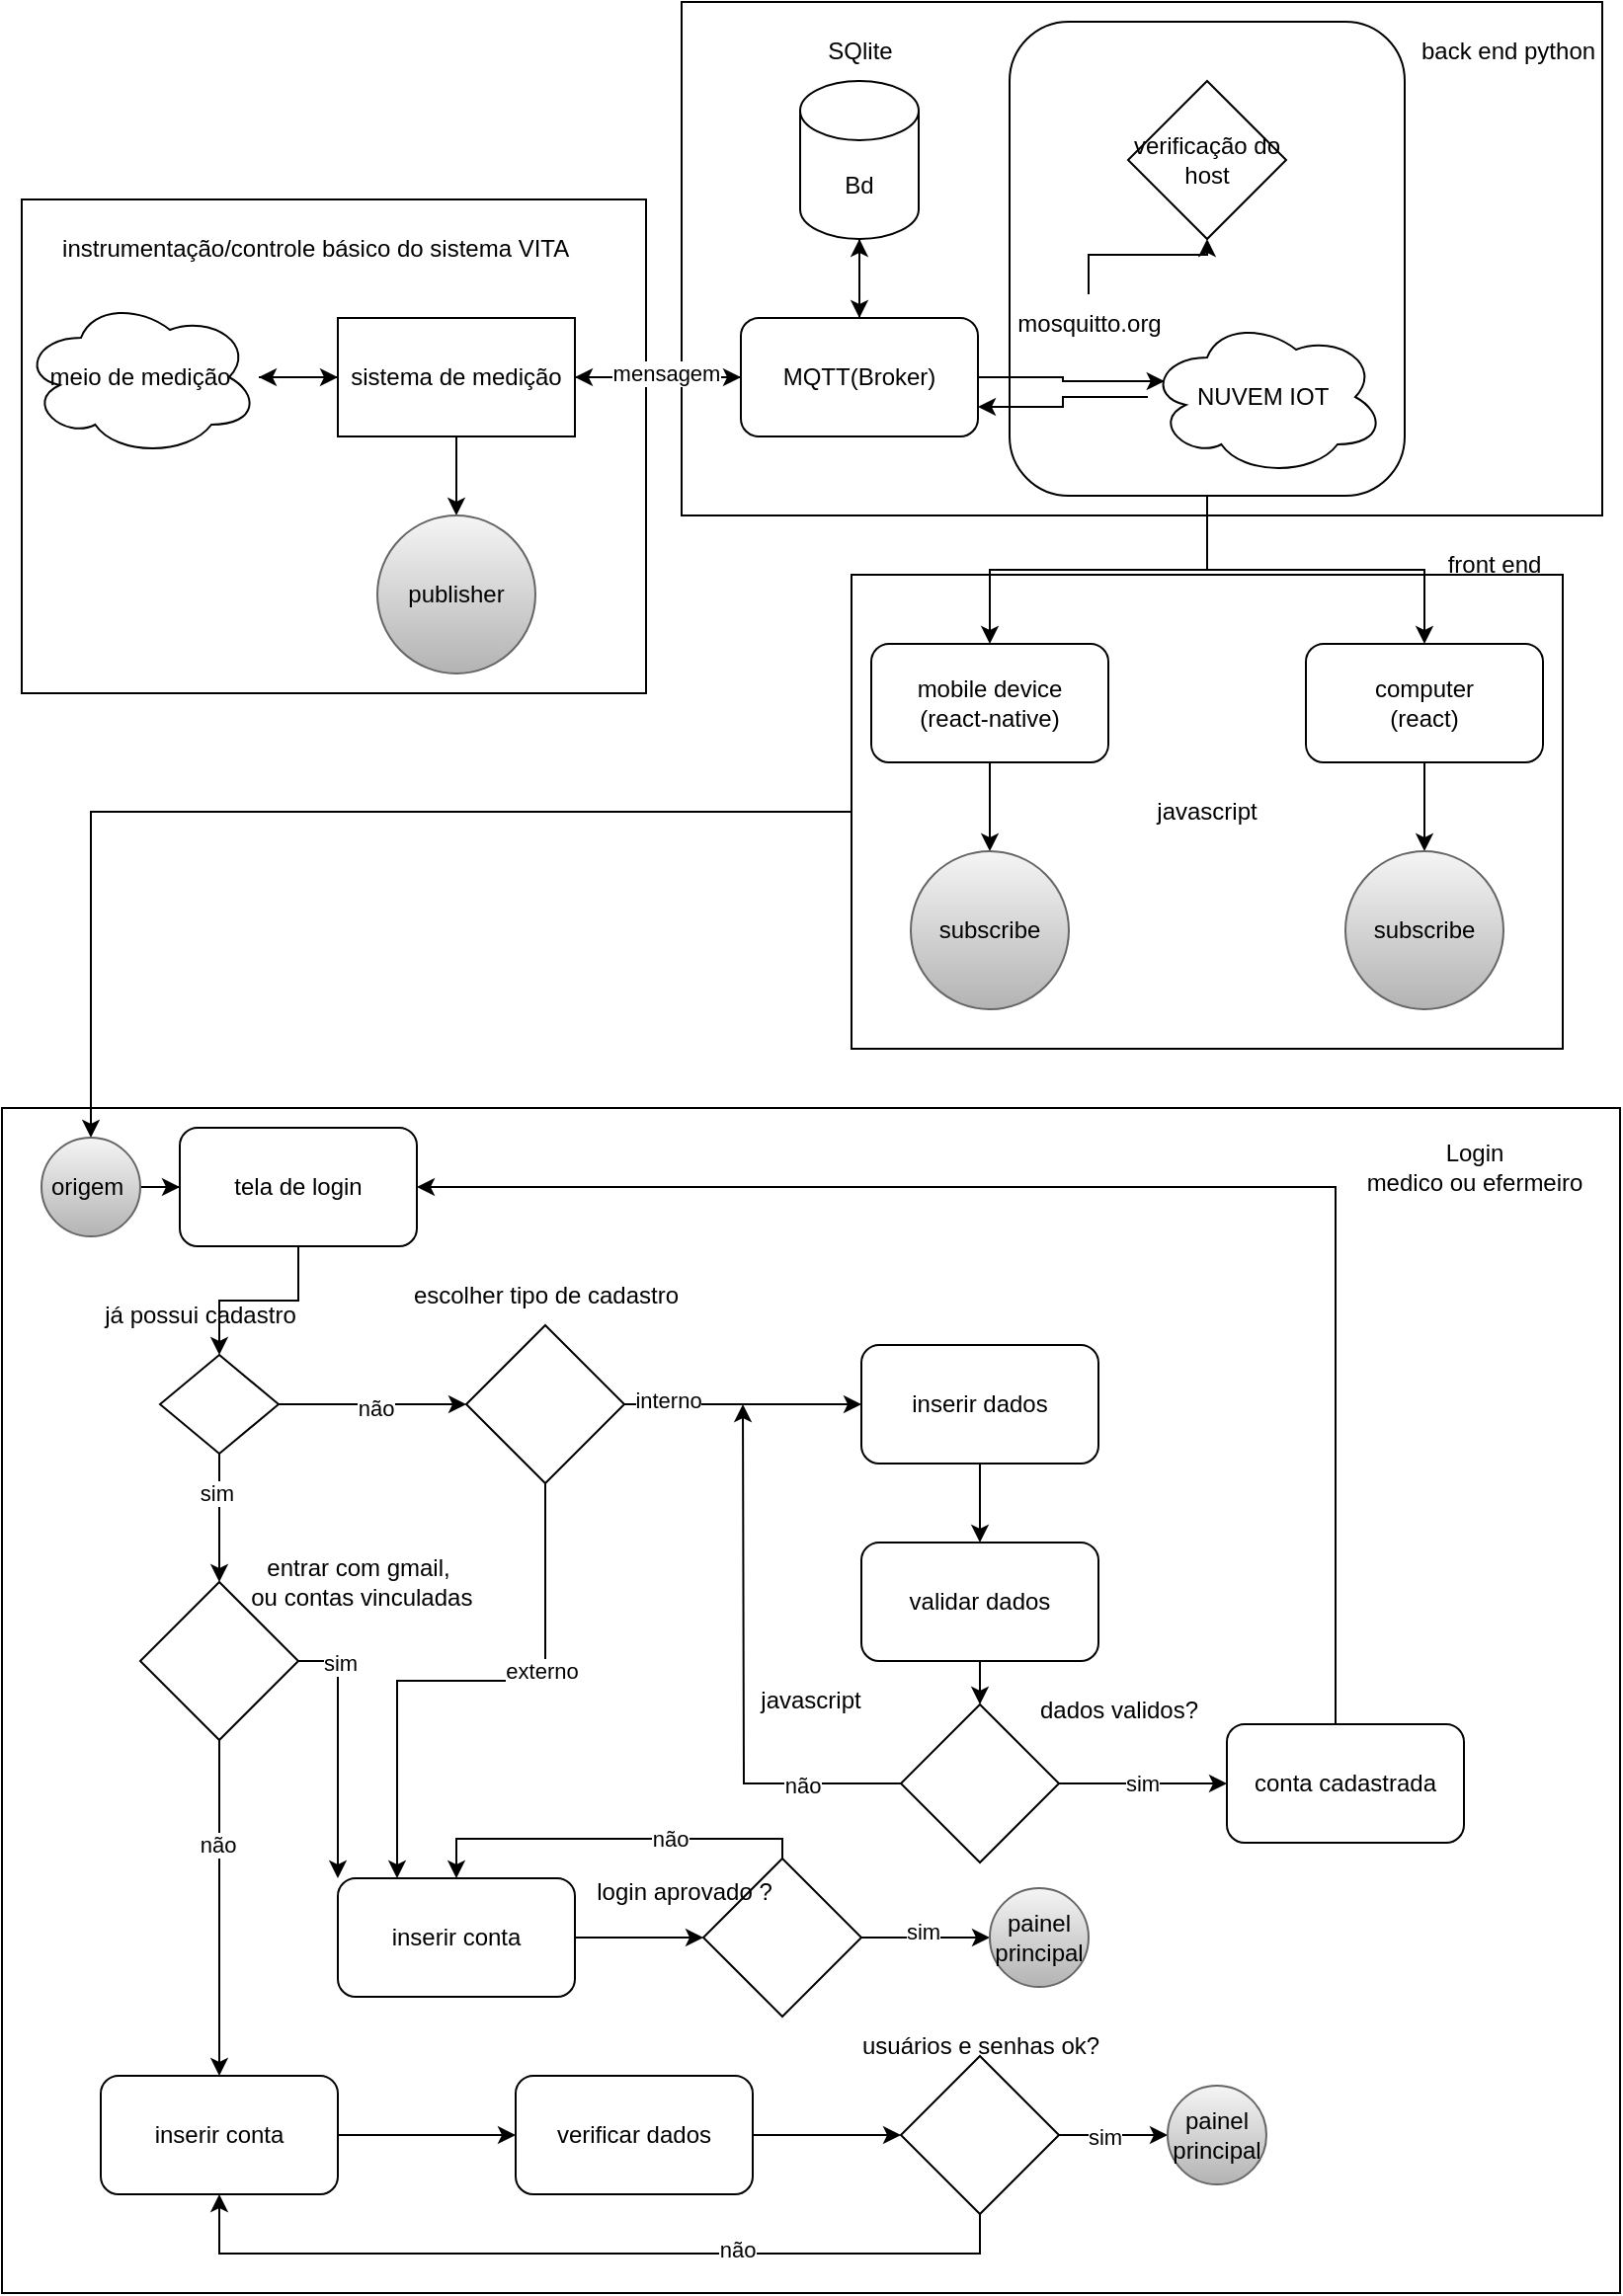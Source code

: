 <mxfile version="21.6.9" type="github">
  <diagram name="Página-1" id="vkvNMpYVFL-B9xI8rlxZ">
    <mxGraphModel dx="1434" dy="790" grid="1" gridSize="10" guides="1" tooltips="1" connect="1" arrows="1" fold="1" page="1" pageScale="1" pageWidth="827" pageHeight="1169" math="0" shadow="0">
      <root>
        <mxCell id="0" />
        <mxCell id="1" parent="0" />
        <mxCell id="O0o5usGwUWFRgqlisLrA-45" value="javascript" style="rounded=0;whiteSpace=wrap;html=1;" parent="1" vertex="1">
          <mxGeometry y="560" width="819" height="600" as="geometry" />
        </mxCell>
        <mxCell id="O0o5usGwUWFRgqlisLrA-43" value="" style="rounded=0;whiteSpace=wrap;html=1;" parent="1" vertex="1">
          <mxGeometry x="10" y="100" width="316" height="250" as="geometry" />
        </mxCell>
        <mxCell id="O0o5usGwUWFRgqlisLrA-32" value="" style="rounded=0;whiteSpace=wrap;html=1;" parent="1" vertex="1">
          <mxGeometry x="344" width="466" height="260" as="geometry" />
        </mxCell>
        <mxCell id="O0o5usGwUWFRgqlisLrA-107" style="edgeStyle=orthogonalEdgeStyle;rounded=0;orthogonalLoop=1;jettySize=auto;html=1;" parent="1" source="O0o5usGwUWFRgqlisLrA-30" target="O0o5usGwUWFRgqlisLrA-51" edge="1">
          <mxGeometry relative="1" as="geometry" />
        </mxCell>
        <mxCell id="O0o5usGwUWFRgqlisLrA-30" value="javascript" style="rounded=0;whiteSpace=wrap;html=1;" parent="1" vertex="1">
          <mxGeometry x="430" y="290" width="360" height="240" as="geometry" />
        </mxCell>
        <mxCell id="O0o5usGwUWFRgqlisLrA-28" style="edgeStyle=orthogonalEdgeStyle;rounded=0;orthogonalLoop=1;jettySize=auto;html=1;entryX=0.5;entryY=0;entryDx=0;entryDy=0;" parent="1" source="O0o5usGwUWFRgqlisLrA-24" target="O0o5usGwUWFRgqlisLrA-26" edge="1">
          <mxGeometry relative="1" as="geometry" />
        </mxCell>
        <mxCell id="O0o5usGwUWFRgqlisLrA-29" style="edgeStyle=orthogonalEdgeStyle;rounded=0;orthogonalLoop=1;jettySize=auto;html=1;entryX=0.5;entryY=0;entryDx=0;entryDy=0;" parent="1" source="O0o5usGwUWFRgqlisLrA-24" target="O0o5usGwUWFRgqlisLrA-27" edge="1">
          <mxGeometry relative="1" as="geometry" />
        </mxCell>
        <mxCell id="O0o5usGwUWFRgqlisLrA-24" value="" style="rounded=1;whiteSpace=wrap;html=1;" parent="1" vertex="1">
          <mxGeometry x="510" y="10" width="200" height="240" as="geometry" />
        </mxCell>
        <mxCell id="O0o5usGwUWFRgqlisLrA-4" style="edgeStyle=orthogonalEdgeStyle;rounded=0;orthogonalLoop=1;jettySize=auto;html=1;" parent="1" source="O0o5usGwUWFRgqlisLrA-1" target="O0o5usGwUWFRgqlisLrA-2" edge="1">
          <mxGeometry relative="1" as="geometry" />
        </mxCell>
        <mxCell id="O0o5usGwUWFRgqlisLrA-1" value="Bd" style="shape=cylinder3;whiteSpace=wrap;html=1;boundedLbl=1;backgroundOutline=1;size=15;" parent="1" vertex="1">
          <mxGeometry x="404" y="40" width="60" height="80" as="geometry" />
        </mxCell>
        <mxCell id="O0o5usGwUWFRgqlisLrA-5" style="edgeStyle=orthogonalEdgeStyle;rounded=0;orthogonalLoop=1;jettySize=auto;html=1;entryX=0.5;entryY=1;entryDx=0;entryDy=0;entryPerimeter=0;" parent="1" source="O0o5usGwUWFRgqlisLrA-2" target="O0o5usGwUWFRgqlisLrA-1" edge="1">
          <mxGeometry relative="1" as="geometry" />
        </mxCell>
        <mxCell id="O0o5usGwUWFRgqlisLrA-7" style="edgeStyle=orthogonalEdgeStyle;rounded=0;orthogonalLoop=1;jettySize=auto;html=1;entryX=0.07;entryY=0.4;entryDx=0;entryDy=0;entryPerimeter=0;" parent="1" source="O0o5usGwUWFRgqlisLrA-2" target="O0o5usGwUWFRgqlisLrA-3" edge="1">
          <mxGeometry relative="1" as="geometry" />
        </mxCell>
        <mxCell id="O0o5usGwUWFRgqlisLrA-11" style="edgeStyle=orthogonalEdgeStyle;rounded=0;orthogonalLoop=1;jettySize=auto;html=1;entryX=1;entryY=0.5;entryDx=0;entryDy=0;" parent="1" source="O0o5usGwUWFRgqlisLrA-2" target="O0o5usGwUWFRgqlisLrA-9" edge="1">
          <mxGeometry relative="1" as="geometry" />
        </mxCell>
        <mxCell id="O0o5usGwUWFRgqlisLrA-2" value="MQTT(Broker)" style="rounded=1;whiteSpace=wrap;html=1;" parent="1" vertex="1">
          <mxGeometry x="374" y="160" width="120" height="60" as="geometry" />
        </mxCell>
        <mxCell id="O0o5usGwUWFRgqlisLrA-8" style="edgeStyle=orthogonalEdgeStyle;rounded=0;orthogonalLoop=1;jettySize=auto;html=1;entryX=1;entryY=0.75;entryDx=0;entryDy=0;" parent="1" source="O0o5usGwUWFRgqlisLrA-3" target="O0o5usGwUWFRgqlisLrA-2" edge="1">
          <mxGeometry relative="1" as="geometry" />
        </mxCell>
        <mxCell id="O0o5usGwUWFRgqlisLrA-3" value="NUVEM IOT&amp;nbsp;" style="ellipse;shape=cloud;whiteSpace=wrap;html=1;" parent="1" vertex="1">
          <mxGeometry x="580" y="160" width="120" height="80" as="geometry" />
        </mxCell>
        <mxCell id="O0o5usGwUWFRgqlisLrA-10" style="edgeStyle=orthogonalEdgeStyle;rounded=0;orthogonalLoop=1;jettySize=auto;html=1;entryX=0;entryY=0.5;entryDx=0;entryDy=0;" parent="1" source="O0o5usGwUWFRgqlisLrA-9" target="O0o5usGwUWFRgqlisLrA-2" edge="1">
          <mxGeometry relative="1" as="geometry" />
        </mxCell>
        <mxCell id="O0o5usGwUWFRgqlisLrA-23" value="mensagem" style="edgeLabel;html=1;align=center;verticalAlign=middle;resizable=0;points=[];" parent="O0o5usGwUWFRgqlisLrA-10" vertex="1" connectable="0">
          <mxGeometry x="0.094" y="2" relative="1" as="geometry">
            <mxPoint as="offset" />
          </mxGeometry>
        </mxCell>
        <mxCell id="O0o5usGwUWFRgqlisLrA-14" style="edgeStyle=orthogonalEdgeStyle;rounded=0;orthogonalLoop=1;jettySize=auto;html=1;" parent="1" source="O0o5usGwUWFRgqlisLrA-9" edge="1">
          <mxGeometry relative="1" as="geometry">
            <mxPoint x="130" y="190" as="targetPoint" />
          </mxGeometry>
        </mxCell>
        <mxCell id="O0o5usGwUWFRgqlisLrA-22" value="" style="edgeStyle=orthogonalEdgeStyle;rounded=0;orthogonalLoop=1;jettySize=auto;html=1;" parent="1" source="O0o5usGwUWFRgqlisLrA-9" target="O0o5usGwUWFRgqlisLrA-21" edge="1">
          <mxGeometry relative="1" as="geometry" />
        </mxCell>
        <mxCell id="O0o5usGwUWFRgqlisLrA-9" value="sistema de medição" style="rounded=0;whiteSpace=wrap;html=1;" parent="1" vertex="1">
          <mxGeometry x="170" y="160" width="120" height="60" as="geometry" />
        </mxCell>
        <mxCell id="O0o5usGwUWFRgqlisLrA-13" style="edgeStyle=orthogonalEdgeStyle;rounded=0;orthogonalLoop=1;jettySize=auto;html=1;entryX=0;entryY=0.5;entryDx=0;entryDy=0;" parent="1" source="O0o5usGwUWFRgqlisLrA-12" target="O0o5usGwUWFRgqlisLrA-9" edge="1">
          <mxGeometry relative="1" as="geometry" />
        </mxCell>
        <mxCell id="O0o5usGwUWFRgqlisLrA-12" value="meio de medição" style="ellipse;shape=cloud;whiteSpace=wrap;html=1;" parent="1" vertex="1">
          <mxGeometry x="10" y="150" width="120" height="80" as="geometry" />
        </mxCell>
        <mxCell id="O0o5usGwUWFRgqlisLrA-15" value="instrumentação/controle básico do sistema VITA&amp;nbsp;" style="text;html=1;align=center;verticalAlign=middle;resizable=0;points=[];autosize=1;strokeColor=none;fillColor=none;" parent="1" vertex="1">
          <mxGeometry x="20" y="110" width="280" height="30" as="geometry" />
        </mxCell>
        <mxCell id="O0o5usGwUWFRgqlisLrA-19" value="" style="edgeStyle=orthogonalEdgeStyle;rounded=0;orthogonalLoop=1;jettySize=auto;html=1;" parent="1" source="O0o5usGwUWFRgqlisLrA-16" target="O0o5usGwUWFRgqlisLrA-18" edge="1">
          <mxGeometry relative="1" as="geometry" />
        </mxCell>
        <mxCell id="O0o5usGwUWFRgqlisLrA-16" value="mosquitto.org" style="text;html=1;align=center;verticalAlign=middle;resizable=0;points=[];autosize=1;strokeColor=none;fillColor=none;" parent="1" vertex="1">
          <mxGeometry x="500" y="148" width="100" height="30" as="geometry" />
        </mxCell>
        <mxCell id="O0o5usGwUWFRgqlisLrA-18" value="verificação do host" style="rhombus;whiteSpace=wrap;html=1;" parent="1" vertex="1">
          <mxGeometry x="570" y="40" width="80" height="80" as="geometry" />
        </mxCell>
        <mxCell id="O0o5usGwUWFRgqlisLrA-21" value="publisher" style="ellipse;whiteSpace=wrap;html=1;rounded=0;fillColor=#f5f5f5;gradientColor=#b3b3b3;strokeColor=#666666;" parent="1" vertex="1">
          <mxGeometry x="190" y="260" width="80" height="80" as="geometry" />
        </mxCell>
        <mxCell id="O0o5usGwUWFRgqlisLrA-37" style="edgeStyle=orthogonalEdgeStyle;rounded=0;orthogonalLoop=1;jettySize=auto;html=1;entryX=0.5;entryY=0;entryDx=0;entryDy=0;" parent="1" source="O0o5usGwUWFRgqlisLrA-26" target="O0o5usGwUWFRgqlisLrA-34" edge="1">
          <mxGeometry relative="1" as="geometry" />
        </mxCell>
        <mxCell id="O0o5usGwUWFRgqlisLrA-26" value="mobile device &lt;br&gt;(react-native)" style="rounded=1;whiteSpace=wrap;html=1;" parent="1" vertex="1">
          <mxGeometry x="440" y="325" width="120" height="60" as="geometry" />
        </mxCell>
        <mxCell id="O0o5usGwUWFRgqlisLrA-36" style="edgeStyle=orthogonalEdgeStyle;rounded=0;orthogonalLoop=1;jettySize=auto;html=1;entryX=0.5;entryY=0;entryDx=0;entryDy=0;" parent="1" source="O0o5usGwUWFRgqlisLrA-27" target="O0o5usGwUWFRgqlisLrA-35" edge="1">
          <mxGeometry relative="1" as="geometry" />
        </mxCell>
        <mxCell id="O0o5usGwUWFRgqlisLrA-27" value="computer&lt;br&gt;(react)" style="rounded=1;whiteSpace=wrap;html=1;" parent="1" vertex="1">
          <mxGeometry x="660" y="325" width="120" height="60" as="geometry" />
        </mxCell>
        <mxCell id="O0o5usGwUWFRgqlisLrA-31" value="front end" style="text;html=1;align=center;verticalAlign=middle;resizable=0;points=[];autosize=1;strokeColor=none;fillColor=none;" parent="1" vertex="1">
          <mxGeometry x="720" y="270" width="70" height="30" as="geometry" />
        </mxCell>
        <mxCell id="O0o5usGwUWFRgqlisLrA-33" value="back end python" style="text;html=1;align=center;verticalAlign=middle;resizable=0;points=[];autosize=1;strokeColor=none;fillColor=none;" parent="1" vertex="1">
          <mxGeometry x="707" y="10" width="110" height="30" as="geometry" />
        </mxCell>
        <mxCell id="O0o5usGwUWFRgqlisLrA-34" value="subscribe" style="ellipse;whiteSpace=wrap;html=1;rounded=0;fillColor=#f5f5f5;gradientColor=#b3b3b3;strokeColor=#666666;" parent="1" vertex="1">
          <mxGeometry x="460" y="430" width="80" height="80" as="geometry" />
        </mxCell>
        <mxCell id="O0o5usGwUWFRgqlisLrA-35" value="subscribe" style="ellipse;whiteSpace=wrap;html=1;rounded=0;fillColor=#f5f5f5;gradientColor=#b3b3b3;strokeColor=#666666;" parent="1" vertex="1">
          <mxGeometry x="680" y="430" width="80" height="80" as="geometry" />
        </mxCell>
        <mxCell id="O0o5usGwUWFRgqlisLrA-41" value="SQlite" style="text;html=1;align=center;verticalAlign=middle;resizable=0;points=[];autosize=1;strokeColor=none;fillColor=none;" parent="1" vertex="1">
          <mxGeometry x="404" y="10" width="60" height="30" as="geometry" />
        </mxCell>
        <mxCell id="O0o5usGwUWFRgqlisLrA-50" style="edgeStyle=orthogonalEdgeStyle;rounded=0;orthogonalLoop=1;jettySize=auto;html=1;" parent="1" source="O0o5usGwUWFRgqlisLrA-51" target="O0o5usGwUWFRgqlisLrA-53" edge="1">
          <mxGeometry relative="1" as="geometry" />
        </mxCell>
        <mxCell id="O0o5usGwUWFRgqlisLrA-51" value="origem&amp;nbsp;" style="ellipse;whiteSpace=wrap;html=1;aspect=fixed;fillColor=#f5f5f5;gradientColor=#b3b3b3;strokeColor=#666666;" parent="1" vertex="1">
          <mxGeometry x="20" y="575" width="50" height="50" as="geometry" />
        </mxCell>
        <mxCell id="O0o5usGwUWFRgqlisLrA-52" style="edgeStyle=orthogonalEdgeStyle;rounded=0;orthogonalLoop=1;jettySize=auto;html=1;entryX=0.5;entryY=0;entryDx=0;entryDy=0;" parent="1" source="O0o5usGwUWFRgqlisLrA-53" target="O0o5usGwUWFRgqlisLrA-58" edge="1">
          <mxGeometry relative="1" as="geometry" />
        </mxCell>
        <mxCell id="O0o5usGwUWFRgqlisLrA-53" value="tela de login" style="rounded=1;whiteSpace=wrap;html=1;" parent="1" vertex="1">
          <mxGeometry x="90" y="570" width="120" height="60" as="geometry" />
        </mxCell>
        <mxCell id="O0o5usGwUWFRgqlisLrA-54" style="edgeStyle=orthogonalEdgeStyle;rounded=0;orthogonalLoop=1;jettySize=auto;html=1;entryX=0;entryY=0.5;entryDx=0;entryDy=0;" parent="1" source="O0o5usGwUWFRgqlisLrA-58" target="O0o5usGwUWFRgqlisLrA-68" edge="1">
          <mxGeometry relative="1" as="geometry" />
        </mxCell>
        <mxCell id="O0o5usGwUWFRgqlisLrA-55" value="não&lt;br&gt;" style="edgeLabel;html=1;align=center;verticalAlign=middle;resizable=0;points=[];" parent="O0o5usGwUWFRgqlisLrA-54" vertex="1" connectable="0">
          <mxGeometry x="0.022" y="-2" relative="1" as="geometry">
            <mxPoint as="offset" />
          </mxGeometry>
        </mxCell>
        <mxCell id="O0o5usGwUWFRgqlisLrA-56" style="edgeStyle=orthogonalEdgeStyle;rounded=0;orthogonalLoop=1;jettySize=auto;html=1;entryX=0.5;entryY=0;entryDx=0;entryDy=0;" parent="1" source="O0o5usGwUWFRgqlisLrA-58" target="O0o5usGwUWFRgqlisLrA-63" edge="1">
          <mxGeometry relative="1" as="geometry" />
        </mxCell>
        <mxCell id="O0o5usGwUWFRgqlisLrA-57" value="sim&amp;nbsp;" style="edgeLabel;html=1;align=center;verticalAlign=middle;resizable=0;points=[];" parent="O0o5usGwUWFRgqlisLrA-56" vertex="1" connectable="0">
          <mxGeometry x="-0.4" relative="1" as="geometry">
            <mxPoint as="offset" />
          </mxGeometry>
        </mxCell>
        <mxCell id="O0o5usGwUWFRgqlisLrA-58" value="" style="rhombus;whiteSpace=wrap;html=1;" parent="1" vertex="1">
          <mxGeometry x="80" y="685" width="60" height="50" as="geometry" />
        </mxCell>
        <mxCell id="O0o5usGwUWFRgqlisLrA-59" style="edgeStyle=orthogonalEdgeStyle;rounded=0;orthogonalLoop=1;jettySize=auto;html=1;" parent="1" source="O0o5usGwUWFRgqlisLrA-63" target="O0o5usGwUWFRgqlisLrA-82" edge="1">
          <mxGeometry relative="1" as="geometry" />
        </mxCell>
        <mxCell id="O0o5usGwUWFRgqlisLrA-60" value="não" style="edgeLabel;html=1;align=center;verticalAlign=middle;resizable=0;points=[];" parent="O0o5usGwUWFRgqlisLrA-59" vertex="1" connectable="0">
          <mxGeometry x="-0.385" y="-1" relative="1" as="geometry">
            <mxPoint as="offset" />
          </mxGeometry>
        </mxCell>
        <mxCell id="O0o5usGwUWFRgqlisLrA-61" style="edgeStyle=orthogonalEdgeStyle;rounded=0;orthogonalLoop=1;jettySize=auto;html=1;entryX=0;entryY=0;entryDx=0;entryDy=0;" parent="1" source="O0o5usGwUWFRgqlisLrA-63" target="O0o5usGwUWFRgqlisLrA-84" edge="1">
          <mxGeometry relative="1" as="geometry" />
        </mxCell>
        <mxCell id="O0o5usGwUWFRgqlisLrA-62" value="sim" style="edgeLabel;html=1;align=center;verticalAlign=middle;resizable=0;points=[];" parent="O0o5usGwUWFRgqlisLrA-61" vertex="1" connectable="0">
          <mxGeometry x="-0.674" y="1" relative="1" as="geometry">
            <mxPoint as="offset" />
          </mxGeometry>
        </mxCell>
        <mxCell id="O0o5usGwUWFRgqlisLrA-63" value="" style="rhombus;whiteSpace=wrap;html=1;" parent="1" vertex="1">
          <mxGeometry x="70" y="800" width="80" height="80" as="geometry" />
        </mxCell>
        <mxCell id="O0o5usGwUWFRgqlisLrA-64" style="edgeStyle=orthogonalEdgeStyle;rounded=0;orthogonalLoop=1;jettySize=auto;html=1;entryX=0;entryY=0.5;entryDx=0;entryDy=0;" parent="1" source="O0o5usGwUWFRgqlisLrA-68" target="O0o5usGwUWFRgqlisLrA-70" edge="1">
          <mxGeometry relative="1" as="geometry" />
        </mxCell>
        <mxCell id="O0o5usGwUWFRgqlisLrA-65" value="interno" style="edgeLabel;html=1;align=center;verticalAlign=middle;resizable=0;points=[];" parent="O0o5usGwUWFRgqlisLrA-64" vertex="1" connectable="0">
          <mxGeometry x="-0.633" y="2" relative="1" as="geometry">
            <mxPoint as="offset" />
          </mxGeometry>
        </mxCell>
        <mxCell id="O0o5usGwUWFRgqlisLrA-66" style="edgeStyle=orthogonalEdgeStyle;rounded=0;orthogonalLoop=1;jettySize=auto;html=1;entryX=0.25;entryY=0;entryDx=0;entryDy=0;" parent="1" source="O0o5usGwUWFRgqlisLrA-68" target="O0o5usGwUWFRgqlisLrA-84" edge="1">
          <mxGeometry relative="1" as="geometry" />
        </mxCell>
        <mxCell id="O0o5usGwUWFRgqlisLrA-67" value="externo" style="edgeLabel;html=1;align=center;verticalAlign=middle;resizable=0;points=[];" parent="O0o5usGwUWFRgqlisLrA-66" vertex="1" connectable="0">
          <mxGeometry x="-0.314" y="-2" relative="1" as="geometry">
            <mxPoint as="offset" />
          </mxGeometry>
        </mxCell>
        <mxCell id="O0o5usGwUWFRgqlisLrA-68" value="" style="rhombus;whiteSpace=wrap;html=1;" parent="1" vertex="1">
          <mxGeometry x="235" y="670" width="80" height="80" as="geometry" />
        </mxCell>
        <mxCell id="O0o5usGwUWFRgqlisLrA-69" style="edgeStyle=orthogonalEdgeStyle;rounded=0;orthogonalLoop=1;jettySize=auto;html=1;entryX=0.5;entryY=0;entryDx=0;entryDy=0;" parent="1" source="O0o5usGwUWFRgqlisLrA-70" target="O0o5usGwUWFRgqlisLrA-72" edge="1">
          <mxGeometry relative="1" as="geometry" />
        </mxCell>
        <mxCell id="O0o5usGwUWFRgqlisLrA-70" value="inserir dados" style="rounded=1;whiteSpace=wrap;html=1;" parent="1" vertex="1">
          <mxGeometry x="435" y="680" width="120" height="60" as="geometry" />
        </mxCell>
        <mxCell id="O0o5usGwUWFRgqlisLrA-71" style="edgeStyle=orthogonalEdgeStyle;rounded=0;orthogonalLoop=1;jettySize=auto;html=1;entryX=0.5;entryY=0;entryDx=0;entryDy=0;" parent="1" source="O0o5usGwUWFRgqlisLrA-72" target="O0o5usGwUWFRgqlisLrA-79" edge="1">
          <mxGeometry relative="1" as="geometry" />
        </mxCell>
        <mxCell id="O0o5usGwUWFRgqlisLrA-72" value="validar dados" style="rounded=1;whiteSpace=wrap;html=1;" parent="1" vertex="1">
          <mxGeometry x="435" y="780" width="120" height="60" as="geometry" />
        </mxCell>
        <mxCell id="O0o5usGwUWFRgqlisLrA-73" style="edgeStyle=orthogonalEdgeStyle;rounded=0;orthogonalLoop=1;jettySize=auto;html=1;entryX=1;entryY=0.5;entryDx=0;entryDy=0;" parent="1" source="O0o5usGwUWFRgqlisLrA-74" target="O0o5usGwUWFRgqlisLrA-53" edge="1">
          <mxGeometry relative="1" as="geometry">
            <Array as="points">
              <mxPoint x="675" y="600" />
            </Array>
          </mxGeometry>
        </mxCell>
        <mxCell id="O0o5usGwUWFRgqlisLrA-74" value="conta cadastrada" style="rounded=1;whiteSpace=wrap;html=1;" parent="1" vertex="1">
          <mxGeometry x="620" y="872" width="120" height="60" as="geometry" />
        </mxCell>
        <mxCell id="O0o5usGwUWFRgqlisLrA-75" style="edgeStyle=orthogonalEdgeStyle;rounded=0;orthogonalLoop=1;jettySize=auto;html=1;entryX=0;entryY=0.5;entryDx=0;entryDy=0;" parent="1" source="O0o5usGwUWFRgqlisLrA-79" target="O0o5usGwUWFRgqlisLrA-74" edge="1">
          <mxGeometry relative="1" as="geometry">
            <Array as="points">
              <mxPoint x="575" y="902" />
              <mxPoint x="575" y="902" />
            </Array>
          </mxGeometry>
        </mxCell>
        <mxCell id="O0o5usGwUWFRgqlisLrA-76" value="sim" style="edgeLabel;html=1;align=center;verticalAlign=middle;resizable=0;points=[];" parent="O0o5usGwUWFRgqlisLrA-75" vertex="1" connectable="0">
          <mxGeometry x="-0.022" relative="1" as="geometry">
            <mxPoint as="offset" />
          </mxGeometry>
        </mxCell>
        <mxCell id="O0o5usGwUWFRgqlisLrA-77" style="edgeStyle=orthogonalEdgeStyle;rounded=0;orthogonalLoop=1;jettySize=auto;html=1;" parent="1" source="O0o5usGwUWFRgqlisLrA-79" edge="1">
          <mxGeometry relative="1" as="geometry">
            <mxPoint x="375" y="710" as="targetPoint" />
          </mxGeometry>
        </mxCell>
        <mxCell id="O0o5usGwUWFRgqlisLrA-78" value="não" style="edgeLabel;html=1;align=center;verticalAlign=middle;resizable=0;points=[];" parent="O0o5usGwUWFRgqlisLrA-77" vertex="1" connectable="0">
          <mxGeometry x="-0.632" y="1" relative="1" as="geometry">
            <mxPoint as="offset" />
          </mxGeometry>
        </mxCell>
        <mxCell id="O0o5usGwUWFRgqlisLrA-79" value="" style="rhombus;whiteSpace=wrap;html=1;" parent="1" vertex="1">
          <mxGeometry x="455" y="862" width="80" height="80" as="geometry" />
        </mxCell>
        <mxCell id="O0o5usGwUWFRgqlisLrA-80" value="dados validos?&lt;br&gt;" style="text;html=1;align=center;verticalAlign=middle;resizable=0;points=[];autosize=1;strokeColor=none;fillColor=none;" parent="1" vertex="1">
          <mxGeometry x="515" y="850" width="100" height="30" as="geometry" />
        </mxCell>
        <mxCell id="O0o5usGwUWFRgqlisLrA-81" style="edgeStyle=orthogonalEdgeStyle;rounded=0;orthogonalLoop=1;jettySize=auto;html=1;" parent="1" source="O0o5usGwUWFRgqlisLrA-82" target="O0o5usGwUWFRgqlisLrA-96" edge="1">
          <mxGeometry relative="1" as="geometry" />
        </mxCell>
        <mxCell id="O0o5usGwUWFRgqlisLrA-82" value="inserir conta" style="rounded=1;whiteSpace=wrap;html=1;" parent="1" vertex="1">
          <mxGeometry x="50" y="1050" width="120" height="60" as="geometry" />
        </mxCell>
        <mxCell id="O0o5usGwUWFRgqlisLrA-83" style="edgeStyle=orthogonalEdgeStyle;rounded=0;orthogonalLoop=1;jettySize=auto;html=1;entryX=0;entryY=0.5;entryDx=0;entryDy=0;" parent="1" source="O0o5usGwUWFRgqlisLrA-84" target="O0o5usGwUWFRgqlisLrA-89" edge="1">
          <mxGeometry relative="1" as="geometry" />
        </mxCell>
        <mxCell id="O0o5usGwUWFRgqlisLrA-84" value="inserir conta" style="rounded=1;whiteSpace=wrap;html=1;" parent="1" vertex="1">
          <mxGeometry x="170" y="950" width="120" height="60" as="geometry" />
        </mxCell>
        <mxCell id="O0o5usGwUWFRgqlisLrA-85" style="edgeStyle=orthogonalEdgeStyle;rounded=0;orthogonalLoop=1;jettySize=auto;html=1;entryX=0.5;entryY=0;entryDx=0;entryDy=0;" parent="1" source="O0o5usGwUWFRgqlisLrA-89" target="O0o5usGwUWFRgqlisLrA-84" edge="1">
          <mxGeometry relative="1" as="geometry">
            <Array as="points">
              <mxPoint x="395" y="930" />
              <mxPoint x="230" y="930" />
            </Array>
          </mxGeometry>
        </mxCell>
        <mxCell id="O0o5usGwUWFRgqlisLrA-86" value="não" style="edgeLabel;html=1;align=center;verticalAlign=middle;resizable=0;points=[];" parent="O0o5usGwUWFRgqlisLrA-85" vertex="1" connectable="0">
          <mxGeometry x="-0.309" relative="1" as="geometry">
            <mxPoint as="offset" />
          </mxGeometry>
        </mxCell>
        <mxCell id="O0o5usGwUWFRgqlisLrA-87" style="edgeStyle=orthogonalEdgeStyle;rounded=0;orthogonalLoop=1;jettySize=auto;html=1;" parent="1" source="O0o5usGwUWFRgqlisLrA-89" target="O0o5usGwUWFRgqlisLrA-93" edge="1">
          <mxGeometry relative="1" as="geometry" />
        </mxCell>
        <mxCell id="O0o5usGwUWFRgqlisLrA-88" value="sim" style="edgeLabel;html=1;align=center;verticalAlign=middle;resizable=0;points=[];" parent="O0o5usGwUWFRgqlisLrA-87" vertex="1" connectable="0">
          <mxGeometry x="-0.046" y="3" relative="1" as="geometry">
            <mxPoint as="offset" />
          </mxGeometry>
        </mxCell>
        <mxCell id="O0o5usGwUWFRgqlisLrA-89" value="" style="rhombus;whiteSpace=wrap;html=1;" parent="1" vertex="1">
          <mxGeometry x="355" y="940" width="80" height="80" as="geometry" />
        </mxCell>
        <mxCell id="O0o5usGwUWFRgqlisLrA-90" value="entrar com gmail,&lt;br&gt;&amp;nbsp;ou contas vinculadas" style="text;html=1;align=center;verticalAlign=middle;resizable=0;points=[];autosize=1;strokeColor=none;fillColor=none;" parent="1" vertex="1">
          <mxGeometry x="110" y="780" width="140" height="40" as="geometry" />
        </mxCell>
        <mxCell id="O0o5usGwUWFRgqlisLrA-91" value="escolher tipo de cadastro" style="text;html=1;align=center;verticalAlign=middle;resizable=0;points=[];autosize=1;strokeColor=none;fillColor=none;" parent="1" vertex="1">
          <mxGeometry x="195" y="640" width="160" height="30" as="geometry" />
        </mxCell>
        <mxCell id="O0o5usGwUWFRgqlisLrA-92" value="já possui cadastro" style="text;html=1;align=center;verticalAlign=middle;resizable=0;points=[];autosize=1;strokeColor=none;fillColor=none;" parent="1" vertex="1">
          <mxGeometry x="40" y="650" width="120" height="30" as="geometry" />
        </mxCell>
        <mxCell id="O0o5usGwUWFRgqlisLrA-93" value="painel principal" style="ellipse;whiteSpace=wrap;html=1;aspect=fixed;strokeColor=#666666;fillColor=#f5f5f5;gradientColor=#b3b3b3;" parent="1" vertex="1">
          <mxGeometry x="500" y="955" width="50" height="50" as="geometry" />
        </mxCell>
        <mxCell id="O0o5usGwUWFRgqlisLrA-94" value="login aprovado ?" style="text;html=1;align=center;verticalAlign=middle;resizable=0;points=[];autosize=1;strokeColor=none;fillColor=none;" parent="1" vertex="1">
          <mxGeometry x="290" y="942" width="110" height="30" as="geometry" />
        </mxCell>
        <mxCell id="O0o5usGwUWFRgqlisLrA-95" style="edgeStyle=orthogonalEdgeStyle;rounded=0;orthogonalLoop=1;jettySize=auto;html=1;entryX=0;entryY=0.5;entryDx=0;entryDy=0;" parent="1" source="O0o5usGwUWFRgqlisLrA-96" target="O0o5usGwUWFRgqlisLrA-101" edge="1">
          <mxGeometry relative="1" as="geometry" />
        </mxCell>
        <mxCell id="O0o5usGwUWFRgqlisLrA-96" value="verificar dados" style="rounded=1;whiteSpace=wrap;html=1;" parent="1" vertex="1">
          <mxGeometry x="260" y="1050" width="120" height="60" as="geometry" />
        </mxCell>
        <mxCell id="O0o5usGwUWFRgqlisLrA-97" style="edgeStyle=orthogonalEdgeStyle;rounded=0;orthogonalLoop=1;jettySize=auto;html=1;entryX=0.5;entryY=1;entryDx=0;entryDy=0;" parent="1" source="O0o5usGwUWFRgqlisLrA-101" target="O0o5usGwUWFRgqlisLrA-82" edge="1">
          <mxGeometry relative="1" as="geometry">
            <Array as="points">
              <mxPoint x="495" y="1140" />
              <mxPoint x="110" y="1140" />
            </Array>
          </mxGeometry>
        </mxCell>
        <mxCell id="O0o5usGwUWFRgqlisLrA-98" value="não" style="edgeLabel;html=1;align=center;verticalAlign=middle;resizable=0;points=[];" parent="O0o5usGwUWFRgqlisLrA-97" vertex="1" connectable="0">
          <mxGeometry x="-0.343" y="-2" relative="1" as="geometry">
            <mxPoint as="offset" />
          </mxGeometry>
        </mxCell>
        <mxCell id="O0o5usGwUWFRgqlisLrA-99" style="edgeStyle=orthogonalEdgeStyle;rounded=0;orthogonalLoop=1;jettySize=auto;html=1;entryX=0;entryY=0.5;entryDx=0;entryDy=0;" parent="1" source="O0o5usGwUWFRgqlisLrA-101" target="O0o5usGwUWFRgqlisLrA-102" edge="1">
          <mxGeometry relative="1" as="geometry" />
        </mxCell>
        <mxCell id="O0o5usGwUWFRgqlisLrA-100" value="sim" style="edgeLabel;html=1;align=center;verticalAlign=middle;resizable=0;points=[];" parent="O0o5usGwUWFRgqlisLrA-99" vertex="1" connectable="0">
          <mxGeometry x="-0.164" y="-1" relative="1" as="geometry">
            <mxPoint as="offset" />
          </mxGeometry>
        </mxCell>
        <mxCell id="O0o5usGwUWFRgqlisLrA-101" value="" style="rhombus;whiteSpace=wrap;html=1;" parent="1" vertex="1">
          <mxGeometry x="455" y="1040" width="80" height="80" as="geometry" />
        </mxCell>
        <mxCell id="O0o5usGwUWFRgqlisLrA-102" value="painel principal" style="ellipse;whiteSpace=wrap;html=1;aspect=fixed;strokeColor=#666666;fillColor=#f5f5f5;gradientColor=#b3b3b3;" parent="1" vertex="1">
          <mxGeometry x="590" y="1055" width="50" height="50" as="geometry" />
        </mxCell>
        <mxCell id="O0o5usGwUWFRgqlisLrA-103" value="usuários e senhas ok?" style="text;html=1;align=center;verticalAlign=middle;resizable=0;points=[];autosize=1;strokeColor=none;fillColor=none;" parent="1" vertex="1">
          <mxGeometry x="425" y="1019.5" width="140" height="30" as="geometry" />
        </mxCell>
        <mxCell id="O0o5usGwUWFRgqlisLrA-104" value="Login&lt;br&gt;medico ou efermeiro" style="text;html=1;align=center;verticalAlign=middle;resizable=0;points=[];autosize=1;strokeColor=none;fillColor=none;" parent="1" vertex="1">
          <mxGeometry x="680" y="570" width="130" height="40" as="geometry" />
        </mxCell>
      </root>
    </mxGraphModel>
  </diagram>
</mxfile>
